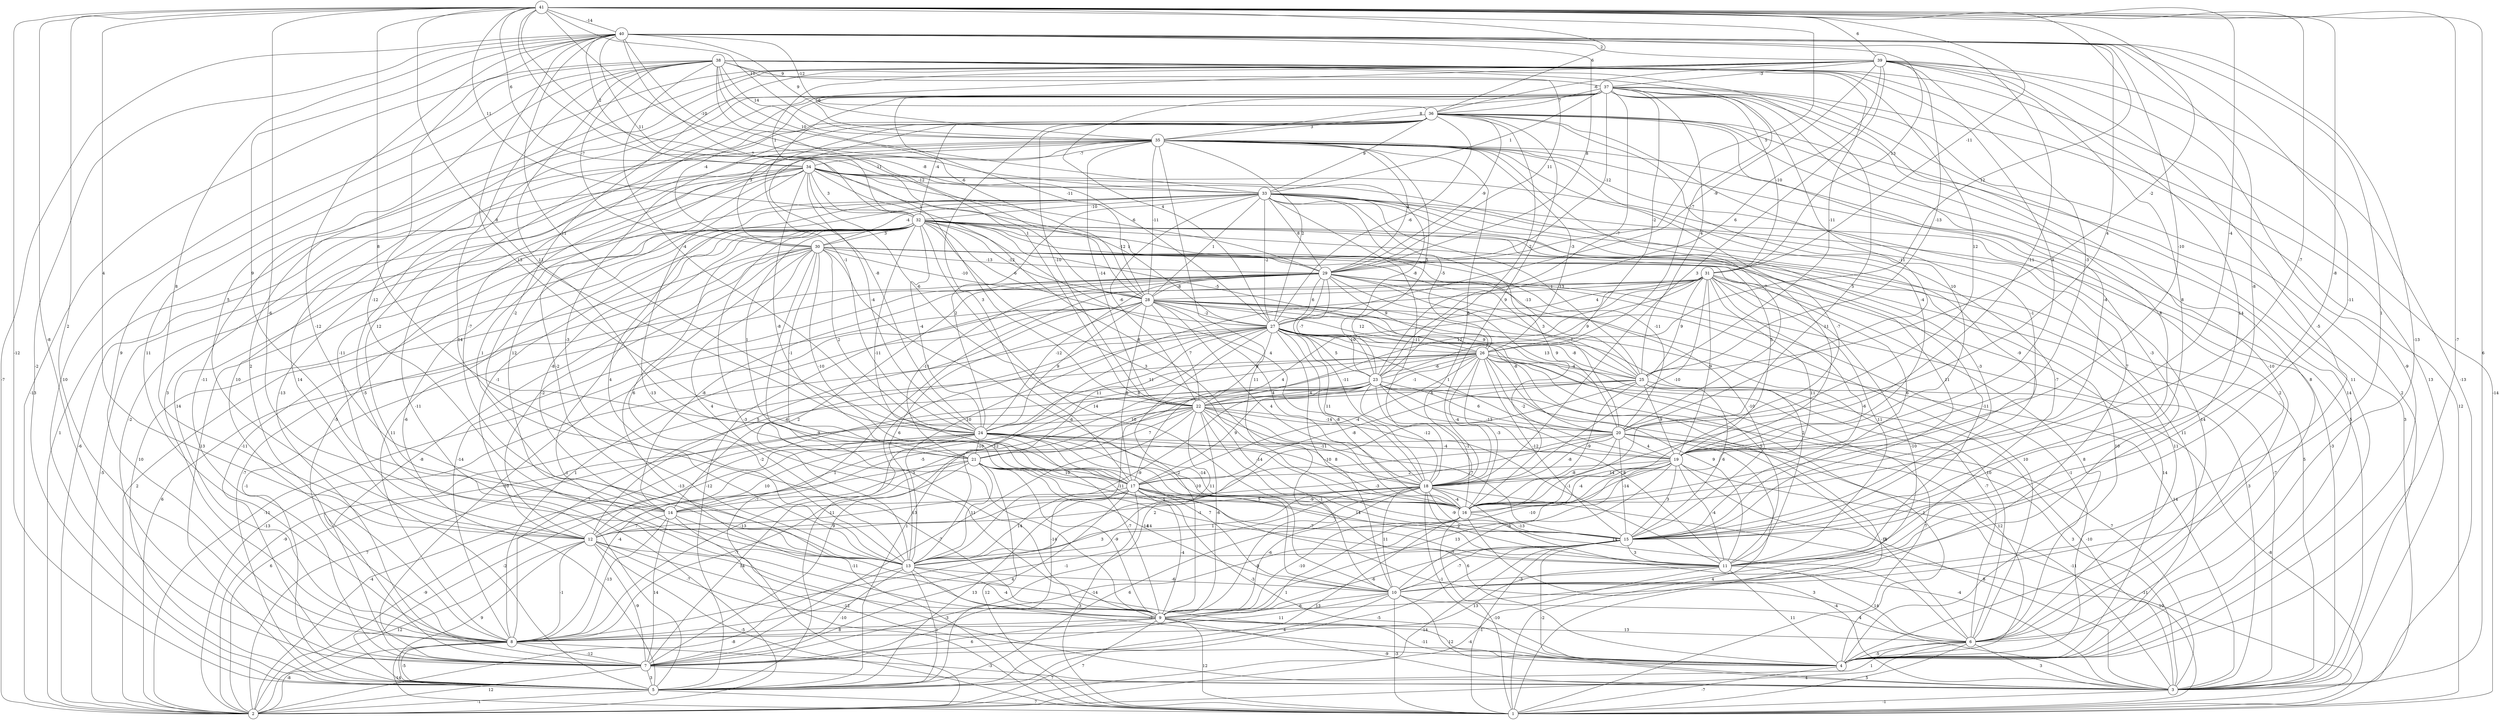 graph { 
	 fontname="Helvetica,Arial,sans-serif" 
	 node [shape = circle]; 
	 41 -- 3 [label = "6"];
	 41 -- 4 [label = "-7"];
	 41 -- 5 [label = "-12"];
	 41 -- 7 [label = "-8"];
	 41 -- 8 [label = "2"];
	 41 -- 9 [label = "-6"];
	 41 -- 12 [label = "4"];
	 41 -- 15 [label = "-8"];
	 41 -- 16 [label = "-7"];
	 41 -- 17 [label = "8"];
	 41 -- 19 [label = "-4"];
	 41 -- 22 [label = "1"];
	 41 -- 24 [label = "8"];
	 41 -- 25 [label = "-2"];
	 41 -- 26 [label = "12"];
	 41 -- 27 [label = "-8"];
	 41 -- 28 [label = "7"];
	 41 -- 29 [label = "5"];
	 41 -- 31 [label = "-11"];
	 41 -- 32 [label = "11"];
	 41 -- 34 [label = "6"];
	 41 -- 35 [label = "11"];
	 41 -- 36 [label = "6"];
	 41 -- 39 [label = "6"];
	 41 -- 40 [label = "-14"];
	 40 -- 2 [label = "-7"];
	 40 -- 5 [label = "-2"];
	 40 -- 6 [label = "-13"];
	 40 -- 9 [label = "-12"];
	 40 -- 10 [label = "1"];
	 40 -- 11 [label = "-11"];
	 40 -- 12 [label = "8"];
	 40 -- 13 [label = "-12"];
	 40 -- 14 [label = "9"];
	 40 -- 15 [label = "-8"];
	 40 -- 17 [label = "13"];
	 40 -- 18 [label = "-11"];
	 40 -- 19 [label = "-10"];
	 40 -- 20 [label = "4"];
	 40 -- 24 [label = "11"];
	 40 -- 28 [label = "11"];
	 40 -- 29 [label = "8"];
	 40 -- 31 [label = "13"];
	 40 -- 32 [label = "11"];
	 40 -- 33 [label = "-10"];
	 40 -- 34 [label = "-2"];
	 40 -- 35 [label = "9"];
	 40 -- 36 [label = "-12"];
	 40 -- 39 [label = "2"];
	 39 -- 3 [label = "-13"];
	 39 -- 4 [label = "-9"];
	 39 -- 5 [label = "14"];
	 39 -- 7 [label = "2"];
	 39 -- 8 [label = "11"];
	 39 -- 10 [label = "-5"];
	 39 -- 11 [label = "14"];
	 39 -- 13 [label = "-2"];
	 39 -- 15 [label = "8"];
	 39 -- 18 [label = "3"];
	 39 -- 19 [label = "-3"];
	 39 -- 23 [label = "6"];
	 39 -- 25 [label = "-13"];
	 39 -- 27 [label = "-9"];
	 39 -- 32 [label = "1"];
	 39 -- 35 [label = "-6"];
	 39 -- 36 [label = "-6"];
	 39 -- 37 [label = "-3"];
	 38 -- 1 [label = "-14"];
	 38 -- 2 [label = "-13"];
	 38 -- 3 [label = "13"];
	 38 -- 5 [label = "10"];
	 38 -- 8 [label = "9"];
	 38 -- 9 [label = "14"];
	 38 -- 12 [label = "5"];
	 38 -- 16 [label = "5"];
	 38 -- 19 [label = "3"];
	 38 -- 20 [label = "12"];
	 38 -- 21 [label = "11"];
	 38 -- 22 [label = "1"];
	 38 -- 24 [label = "-4"];
	 38 -- 25 [label = "-11"];
	 38 -- 26 [label = "-7"];
	 38 -- 28 [label = "-6"];
	 38 -- 29 [label = "11"];
	 38 -- 30 [label = "-7"];
	 38 -- 33 [label = "10"];
	 38 -- 35 [label = "14"];
	 38 -- 37 [label = "9"];
	 37 -- 1 [label = "12"];
	 37 -- 2 [label = "-11"];
	 37 -- 3 [label = "2"];
	 37 -- 4 [label = "11"];
	 37 -- 5 [label = "-5"];
	 37 -- 6 [label = "-10"];
	 37 -- 7 [label = "-11"];
	 37 -- 13 [label = "-7"];
	 37 -- 15 [label = "8"];
	 37 -- 16 [label = "-4"];
	 37 -- 20 [label = "-11"];
	 37 -- 23 [label = "-7"];
	 37 -- 24 [label = "-1"];
	 37 -- 25 [label = "4"];
	 37 -- 26 [label = "-2"];
	 37 -- 27 [label = "4"];
	 37 -- 28 [label = "-11"];
	 37 -- 29 [label = "-12"];
	 37 -- 30 [label = "-4"];
	 37 -- 31 [label = "-10"];
	 37 -- 33 [label = "1"];
	 37 -- 35 [label = "8"];
	 37 -- 36 [label = "7"];
	 36 -- 1 [label = "3"];
	 36 -- 4 [label = "14"];
	 36 -- 6 [label = "8"];
	 36 -- 7 [label = "-13"];
	 36 -- 8 [label = "10"];
	 36 -- 10 [label = "-3"];
	 36 -- 13 [label = "-3"];
	 36 -- 16 [label = "-1"];
	 36 -- 17 [label = "3"];
	 36 -- 18 [label = "9"];
	 36 -- 19 [label = "10"];
	 36 -- 22 [label = "-10"];
	 36 -- 23 [label = "-2"];
	 36 -- 24 [label = "-8"];
	 36 -- 27 [label = "-6"];
	 36 -- 29 [label = "-9"];
	 36 -- 30 [label = "3"];
	 36 -- 32 [label = "-4"];
	 36 -- 33 [label = "9"];
	 36 -- 35 [label = "3"];
	 35 -- 2 [label = "1"];
	 35 -- 3 [label = "5"];
	 35 -- 5 [label = "-6"];
	 35 -- 6 [label = "2"];
	 35 -- 8 [label = "3"];
	 35 -- 9 [label = "11"];
	 35 -- 10 [label = "7"];
	 35 -- 13 [label = "1"];
	 35 -- 14 [label = "12"];
	 35 -- 16 [label = "-7"];
	 35 -- 18 [label = "8"];
	 35 -- 19 [label = "-4"];
	 35 -- 20 [label = "7"];
	 35 -- 22 [label = "-14"];
	 35 -- 23 [label = "5"];
	 35 -- 26 [label = "-3"];
	 35 -- 27 [label = "2"];
	 35 -- 28 [label = "-11"];
	 35 -- 29 [label = "4"];
	 35 -- 34 [label = "-7"];
	 34 -- 2 [label = "-6"];
	 34 -- 4 [label = "14"];
	 34 -- 7 [label = "-2"];
	 34 -- 8 [label = "14"];
	 34 -- 9 [label = "-13"];
	 34 -- 12 [label = "-11"];
	 34 -- 13 [label = "-2"];
	 34 -- 15 [label = "-9"];
	 34 -- 16 [label = "8"];
	 34 -- 17 [label = "-8"];
	 34 -- 22 [label = "-6"];
	 34 -- 23 [label = "-8"];
	 34 -- 24 [label = "-4"];
	 34 -- 27 [label = "1"];
	 34 -- 29 [label = "-6"];
	 34 -- 32 [label = "3"];
	 34 -- 33 [label = "-12"];
	 33 -- 3 [label = "-3"];
	 33 -- 4 [label = "11"];
	 33 -- 5 [label = "13"];
	 33 -- 8 [label = "-5"];
	 33 -- 11 [label = "-7"];
	 33 -- 13 [label = "4"];
	 33 -- 14 [label = "12"];
	 33 -- 15 [label = "-3"];
	 33 -- 16 [label = "9"];
	 33 -- 18 [label = "-11"];
	 33 -- 19 [label = "11"];
	 33 -- 22 [label = "-6"];
	 33 -- 24 [label = "2"];
	 33 -- 25 [label = "1"];
	 33 -- 26 [label = "-5"];
	 33 -- 27 [label = "-2"];
	 33 -- 28 [label = "1"];
	 33 -- 29 [label = "8"];
	 33 -- 30 [label = "-4"];
	 33 -- 32 [label = "-10"];
	 32 -- 1 [label = "-1"];
	 32 -- 2 [label = "-5"];
	 32 -- 3 [label = "5"];
	 32 -- 4 [label = "10"];
	 32 -- 5 [label = "10"];
	 32 -- 7 [label = "-11"];
	 32 -- 8 [label = "11"];
	 32 -- 9 [label = "-3"];
	 32 -- 10 [label = "14"];
	 32 -- 12 [label = "-1"];
	 32 -- 13 [label = "6"];
	 32 -- 14 [label = "-8"];
	 32 -- 15 [label = "11"];
	 32 -- 16 [label = "3"];
	 32 -- 17 [label = "-11"];
	 32 -- 18 [label = "4"];
	 32 -- 19 [label = "5"];
	 32 -- 20 [label = "-11"];
	 32 -- 21 [label = "1"];
	 32 -- 24 [label = "-4"];
	 32 -- 25 [label = "-13"];
	 32 -- 26 [label = "-5"];
	 32 -- 27 [label = "-6"];
	 32 -- 28 [label = "-12"];
	 32 -- 29 [label = "-12"];
	 32 -- 30 [label = "3"];
	 31 -- 2 [label = "-7"];
	 31 -- 4 [label = "14"];
	 31 -- 5 [label = "-12"];
	 31 -- 6 [label = "8"];
	 31 -- 9 [label = "-10"];
	 31 -- 11 [label = "11"];
	 31 -- 13 [label = "10"];
	 31 -- 15 [label = "-6"];
	 31 -- 16 [label = "11"];
	 31 -- 17 [label = "4"];
	 31 -- 18 [label = "-10"];
	 31 -- 19 [label = "9"];
	 31 -- 22 [label = "12"];
	 31 -- 23 [label = "9"];
	 31 -- 25 [label = "9"];
	 31 -- 27 [label = "4"];
	 31 -- 28 [label = "-13"];
	 30 -- 1 [label = "-13"];
	 30 -- 2 [label = "2"];
	 30 -- 3 [label = "-7"];
	 30 -- 5 [label = "-7"];
	 30 -- 6 [label = "11"];
	 30 -- 7 [label = "-8"];
	 30 -- 9 [label = "9"];
	 30 -- 10 [label = "-6"];
	 30 -- 11 [label = "-11"];
	 30 -- 12 [label = "-2"];
	 30 -- 13 [label = "4"];
	 30 -- 15 [label = "6"];
	 30 -- 17 [label = "-10"];
	 30 -- 20 [label = "-7"];
	 30 -- 21 [label = "-1"];
	 30 -- 24 [label = "2"];
	 30 -- 28 [label = "-10"];
	 30 -- 29 [label = "-13"];
	 29 -- 2 [label = "6"];
	 29 -- 3 [label = "3"];
	 29 -- 4 [label = "-1"];
	 29 -- 5 [label = "-1"];
	 29 -- 6 [label = "10"];
	 29 -- 8 [label = "-14"];
	 29 -- 13 [label = "2"];
	 29 -- 14 [label = "-8"];
	 29 -- 15 [label = "-10"];
	 29 -- 18 [label = "-11"];
	 29 -- 20 [label = "13"];
	 29 -- 21 [label = "-11"];
	 29 -- 23 [label = "-7"];
	 29 -- 24 [label = "-12"];
	 29 -- 25 [label = "3"];
	 29 -- 26 [label = "9"];
	 29 -- 27 [label = "6"];
	 29 -- 28 [label = "-8"];
	 28 -- 2 [label = "-11"];
	 28 -- 3 [label = "14"];
	 28 -- 6 [label = "10"];
	 28 -- 7 [label = "-10"];
	 28 -- 8 [label = "1"];
	 28 -- 11 [label = "2"];
	 28 -- 12 [label = "5"];
	 28 -- 13 [label = "6"];
	 28 -- 16 [label = "4"];
	 28 -- 17 [label = "8"];
	 28 -- 18 [label = "4"];
	 28 -- 20 [label = "-8"];
	 28 -- 22 [label = "7"];
	 28 -- 24 [label = "9"];
	 28 -- 25 [label = "9"];
	 28 -- 26 [label = "12"];
	 28 -- 27 [label = "-2"];
	 27 -- 1 [label = "7"];
	 27 -- 2 [label = "-13"];
	 27 -- 5 [label = "-11"];
	 27 -- 6 [label = "-7"];
	 27 -- 9 [label = "-2"];
	 27 -- 10 [label = "8"];
	 27 -- 11 [label = "5"];
	 27 -- 13 [label = "12"];
	 27 -- 14 [label = "-6"];
	 27 -- 16 [label = "-8"];
	 27 -- 18 [label = "11"];
	 27 -- 20 [label = "1"];
	 27 -- 21 [label = "11"];
	 27 -- 22 [label = "8"];
	 27 -- 23 [label = "5"];
	 27 -- 24 [label = "11"];
	 27 -- 25 [label = "-8"];
	 27 -- 26 [label = "-10"];
	 26 -- 1 [label = "-14"];
	 26 -- 2 [label = "-9"];
	 26 -- 3 [label = "7"];
	 26 -- 4 [label = "1"];
	 26 -- 5 [label = "1"];
	 26 -- 8 [label = "7"];
	 26 -- 11 [label = "9"];
	 26 -- 15 [label = "-12"];
	 26 -- 16 [label = "-3"];
	 26 -- 17 [label = "-4"];
	 26 -- 18 [label = "-4"];
	 26 -- 19 [label = "-2"];
	 26 -- 22 [label = "-1"];
	 26 -- 23 [label = "-6"];
	 26 -- 24 [label = "8"];
	 26 -- 25 [label = "-4"];
	 25 -- 1 [label = "-8"];
	 25 -- 2 [label = "7"];
	 25 -- 3 [label = "-10"];
	 25 -- 7 [label = "-14"];
	 25 -- 15 [label = "6"];
	 25 -- 16 [label = "-9"];
	 25 -- 17 [label = "-8"];
	 25 -- 19 [label = "9"];
	 25 -- 22 [label = "6"];
	 24 -- 2 [label = "-4"];
	 24 -- 5 [label = "-2"];
	 24 -- 6 [label = "14"];
	 24 -- 8 [label = "-4"];
	 24 -- 9 [label = "-7"];
	 24 -- 10 [label = "7"];
	 24 -- 11 [label = "5"];
	 24 -- 12 [label = "10"];
	 24 -- 14 [label = "1"];
	 24 -- 15 [label = "-10"];
	 24 -- 16 [label = "-14"];
	 24 -- 18 [label = "-10"];
	 24 -- 19 [label = "-4"];
	 24 -- 21 [label = "-10"];
	 23 -- 3 [label = "3"];
	 23 -- 4 [label = "12"];
	 23 -- 5 [label = "-14"];
	 23 -- 7 [label = "9"];
	 23 -- 11 [label = "8"];
	 23 -- 12 [label = "-2"];
	 23 -- 13 [label = "-9"];
	 23 -- 16 [label = "-1"];
	 23 -- 17 [label = "9"];
	 23 -- 18 [label = "-12"];
	 23 -- 19 [label = "-13"];
	 23 -- 20 [label = "6"];
	 23 -- 21 [label = "10"];
	 23 -- 22 [label = "4"];
	 22 -- 2 [label = "6"];
	 22 -- 7 [label = "-7"];
	 22 -- 8 [label = "-13"];
	 22 -- 9 [label = "-6"];
	 22 -- 10 [label = "-1"];
	 22 -- 11 [label = "-1"];
	 22 -- 13 [label = "11"];
	 22 -- 14 [label = "-5"];
	 22 -- 15 [label = "7"];
	 22 -- 16 [label = "-14"];
	 22 -- 18 [label = "-11"];
	 22 -- 20 [label = "-14"];
	 22 -- 21 [label = "7"];
	 21 -- 1 [label = "12"];
	 21 -- 2 [label = "-9"];
	 21 -- 4 [label = "6"];
	 21 -- 7 [label = "14"];
	 21 -- 8 [label = "-7"];
	 21 -- 9 [label = "-9"];
	 21 -- 10 [label = "-14"];
	 21 -- 11 [label = "-1"];
	 21 -- 13 [label = "11"];
	 21 -- 16 [label = "-11"];
	 21 -- 17 [label = "10"];
	 20 -- 1 [label = "4"];
	 20 -- 3 [label = "-11"];
	 20 -- 6 [label = "7"];
	 20 -- 8 [label = "3"];
	 20 -- 12 [label = "-3"];
	 20 -- 14 [label = "3"];
	 20 -- 15 [label = "-14"];
	 20 -- 16 [label = "-8"];
	 20 -- 18 [label = "-8"];
	 20 -- 19 [label = "4"];
	 19 -- 1 [label = "-11"];
	 19 -- 3 [label = "8"];
	 19 -- 7 [label = "-9"];
	 19 -- 9 [label = "13"];
	 19 -- 10 [label = "-3"];
	 19 -- 11 [label = "-4"];
	 19 -- 13 [label = "-10"];
	 19 -- 15 [label = "3"];
	 19 -- 16 [label = "-4"];
	 19 -- 17 [label = "2"];
	 19 -- 18 [label = "14"];
	 18 -- 1 [label = "10"];
	 18 -- 3 [label = "-4"];
	 18 -- 4 [label = "-1"];
	 18 -- 5 [label = "6"];
	 18 -- 8 [label = "-1"];
	 18 -- 9 [label = "-6"];
	 18 -- 10 [label = "11"];
	 18 -- 11 [label = "2"];
	 18 -- 12 [label = "2"];
	 18 -- 13 [label = "1"];
	 18 -- 14 [label = "5"];
	 18 -- 15 [label = "-9"];
	 18 -- 16 [label = "-4"];
	 17 -- 1 [label = "3"];
	 17 -- 3 [label = "3"];
	 17 -- 4 [label = "-3"];
	 17 -- 5 [label = "13"];
	 17 -- 7 [label = "4"];
	 17 -- 9 [label = "-4"];
	 17 -- 11 [label = "-7"];
	 17 -- 12 [label = "13"];
	 17 -- 13 [label = "14"];
	 17 -- 15 [label = "14"];
	 17 -- 16 [label = "-9"];
	 16 -- 1 [label = "-10"];
	 16 -- 3 [label = "-4"];
	 16 -- 5 [label = "13"];
	 16 -- 7 [label = "1"];
	 16 -- 9 [label = "-10"];
	 16 -- 15 [label = "-13"];
	 15 -- 1 [label = "-1"];
	 15 -- 2 [label = "-14"];
	 15 -- 3 [label = "-2"];
	 15 -- 5 [label = "-5"];
	 15 -- 9 [label = "-6"];
	 15 -- 10 [label = "-7"];
	 15 -- 11 [label = "3"];
	 15 -- 13 [label = "-7"];
	 14 -- 4 [label = "-14"];
	 14 -- 7 [label = "14"];
	 14 -- 8 [label = "-13"];
	 14 -- 9 [label = "-11"];
	 14 -- 12 [label = "7"];
	 13 -- 2 [label = "-8"];
	 13 -- 4 [label = "-2"];
	 13 -- 5 [label = "1"];
	 13 -- 7 [label = "-10"];
	 13 -- 9 [label = "-4"];
	 13 -- 10 [label = "-6"];
	 12 -- 1 [label = "-5"];
	 12 -- 2 [label = "12"];
	 12 -- 3 [label = "-3"];
	 12 -- 4 [label = "-12"];
	 12 -- 5 [label = "9"];
	 12 -- 7 [label = "-9"];
	 12 -- 8 [label = "-1"];
	 12 -- 9 [label = "-7"];
	 11 -- 2 [label = "-4"];
	 11 -- 4 [label = "11"];
	 11 -- 6 [label = "14"];
	 11 -- 8 [label = "13"];
	 11 -- 10 [label = "-3"];
	 10 -- 1 [label = "-3"];
	 10 -- 3 [label = "12"];
	 10 -- 6 [label = "4"];
	 10 -- 7 [label = "4"];
	 10 -- 8 [label = "11"];
	 10 -- 9 [label = "-6"];
	 9 -- 1 [label = "12"];
	 9 -- 2 [label = "7"];
	 9 -- 3 [label = "-9"];
	 9 -- 4 [label = "-11"];
	 9 -- 6 [label = "13"];
	 9 -- 7 [label = "6"];
	 9 -- 8 [label = "8"];
	 8 -- 1 [label = "-14"];
	 8 -- 2 [label = "-8"];
	 8 -- 3 [label = "-3"];
	 8 -- 5 [label = "-5"];
	 8 -- 7 [label = "-12"];
	 7 -- 2 [label = "12"];
	 7 -- 3 [label = "7"];
	 7 -- 5 [label = "3"];
	 6 -- 1 [label = "5"];
	 6 -- 2 [label = "4"];
	 6 -- 3 [label = "3"];
	 6 -- 4 [label = "-5"];
	 6 -- 5 [label = "1"];
	 5 -- 1 [label = "7"];
	 5 -- 2 [label = "-1"];
	 4 -- 1 [label = "-7"];
	 3 -- 1 [label = "-1"];
	 1;
	 2;
	 3;
	 4;
	 5;
	 6;
	 7;
	 8;
	 9;
	 10;
	 11;
	 12;
	 13;
	 14;
	 15;
	 16;
	 17;
	 18;
	 19;
	 20;
	 21;
	 22;
	 23;
	 24;
	 25;
	 26;
	 27;
	 28;
	 29;
	 30;
	 31;
	 32;
	 33;
	 34;
	 35;
	 36;
	 37;
	 38;
	 39;
	 40;
	 41;
}
